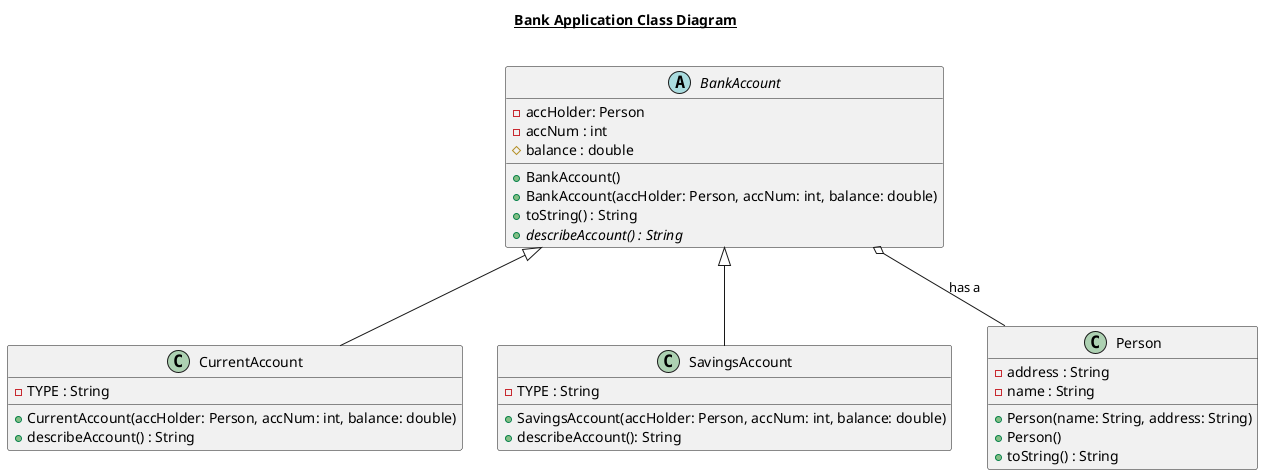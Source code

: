 @startuml

title __Bank Application Class Diagram__\n


abstract class BankAccount {
    - accHolder: Person
    - accNum : int
    # balance : double
    + BankAccount()
    + BankAccount(accHolder: Person, accNum: int, balance: double)
    + toString() : String
    {abstract} + describeAccount() : String
}

class CurrentAccount {
    - TYPE : String
    + CurrentAccount(accHolder: Person, accNum: int, balance: double)
    + describeAccount() : String
}

class SavingsAccount {
    - TYPE : String
    + SavingsAccount(accHolder: Person, accNum: int, balance: double)
    + describeAccount(): String
}

class Person {
    - address : String
    - name : String
    + Person(name: String, address: String)
    + Person()
    + toString() : String
}

BankAccount o-- Person : has a
CurrentAccount -up-|> BankAccount
SavingsAccount -up-|> BankAccount

@enduml
